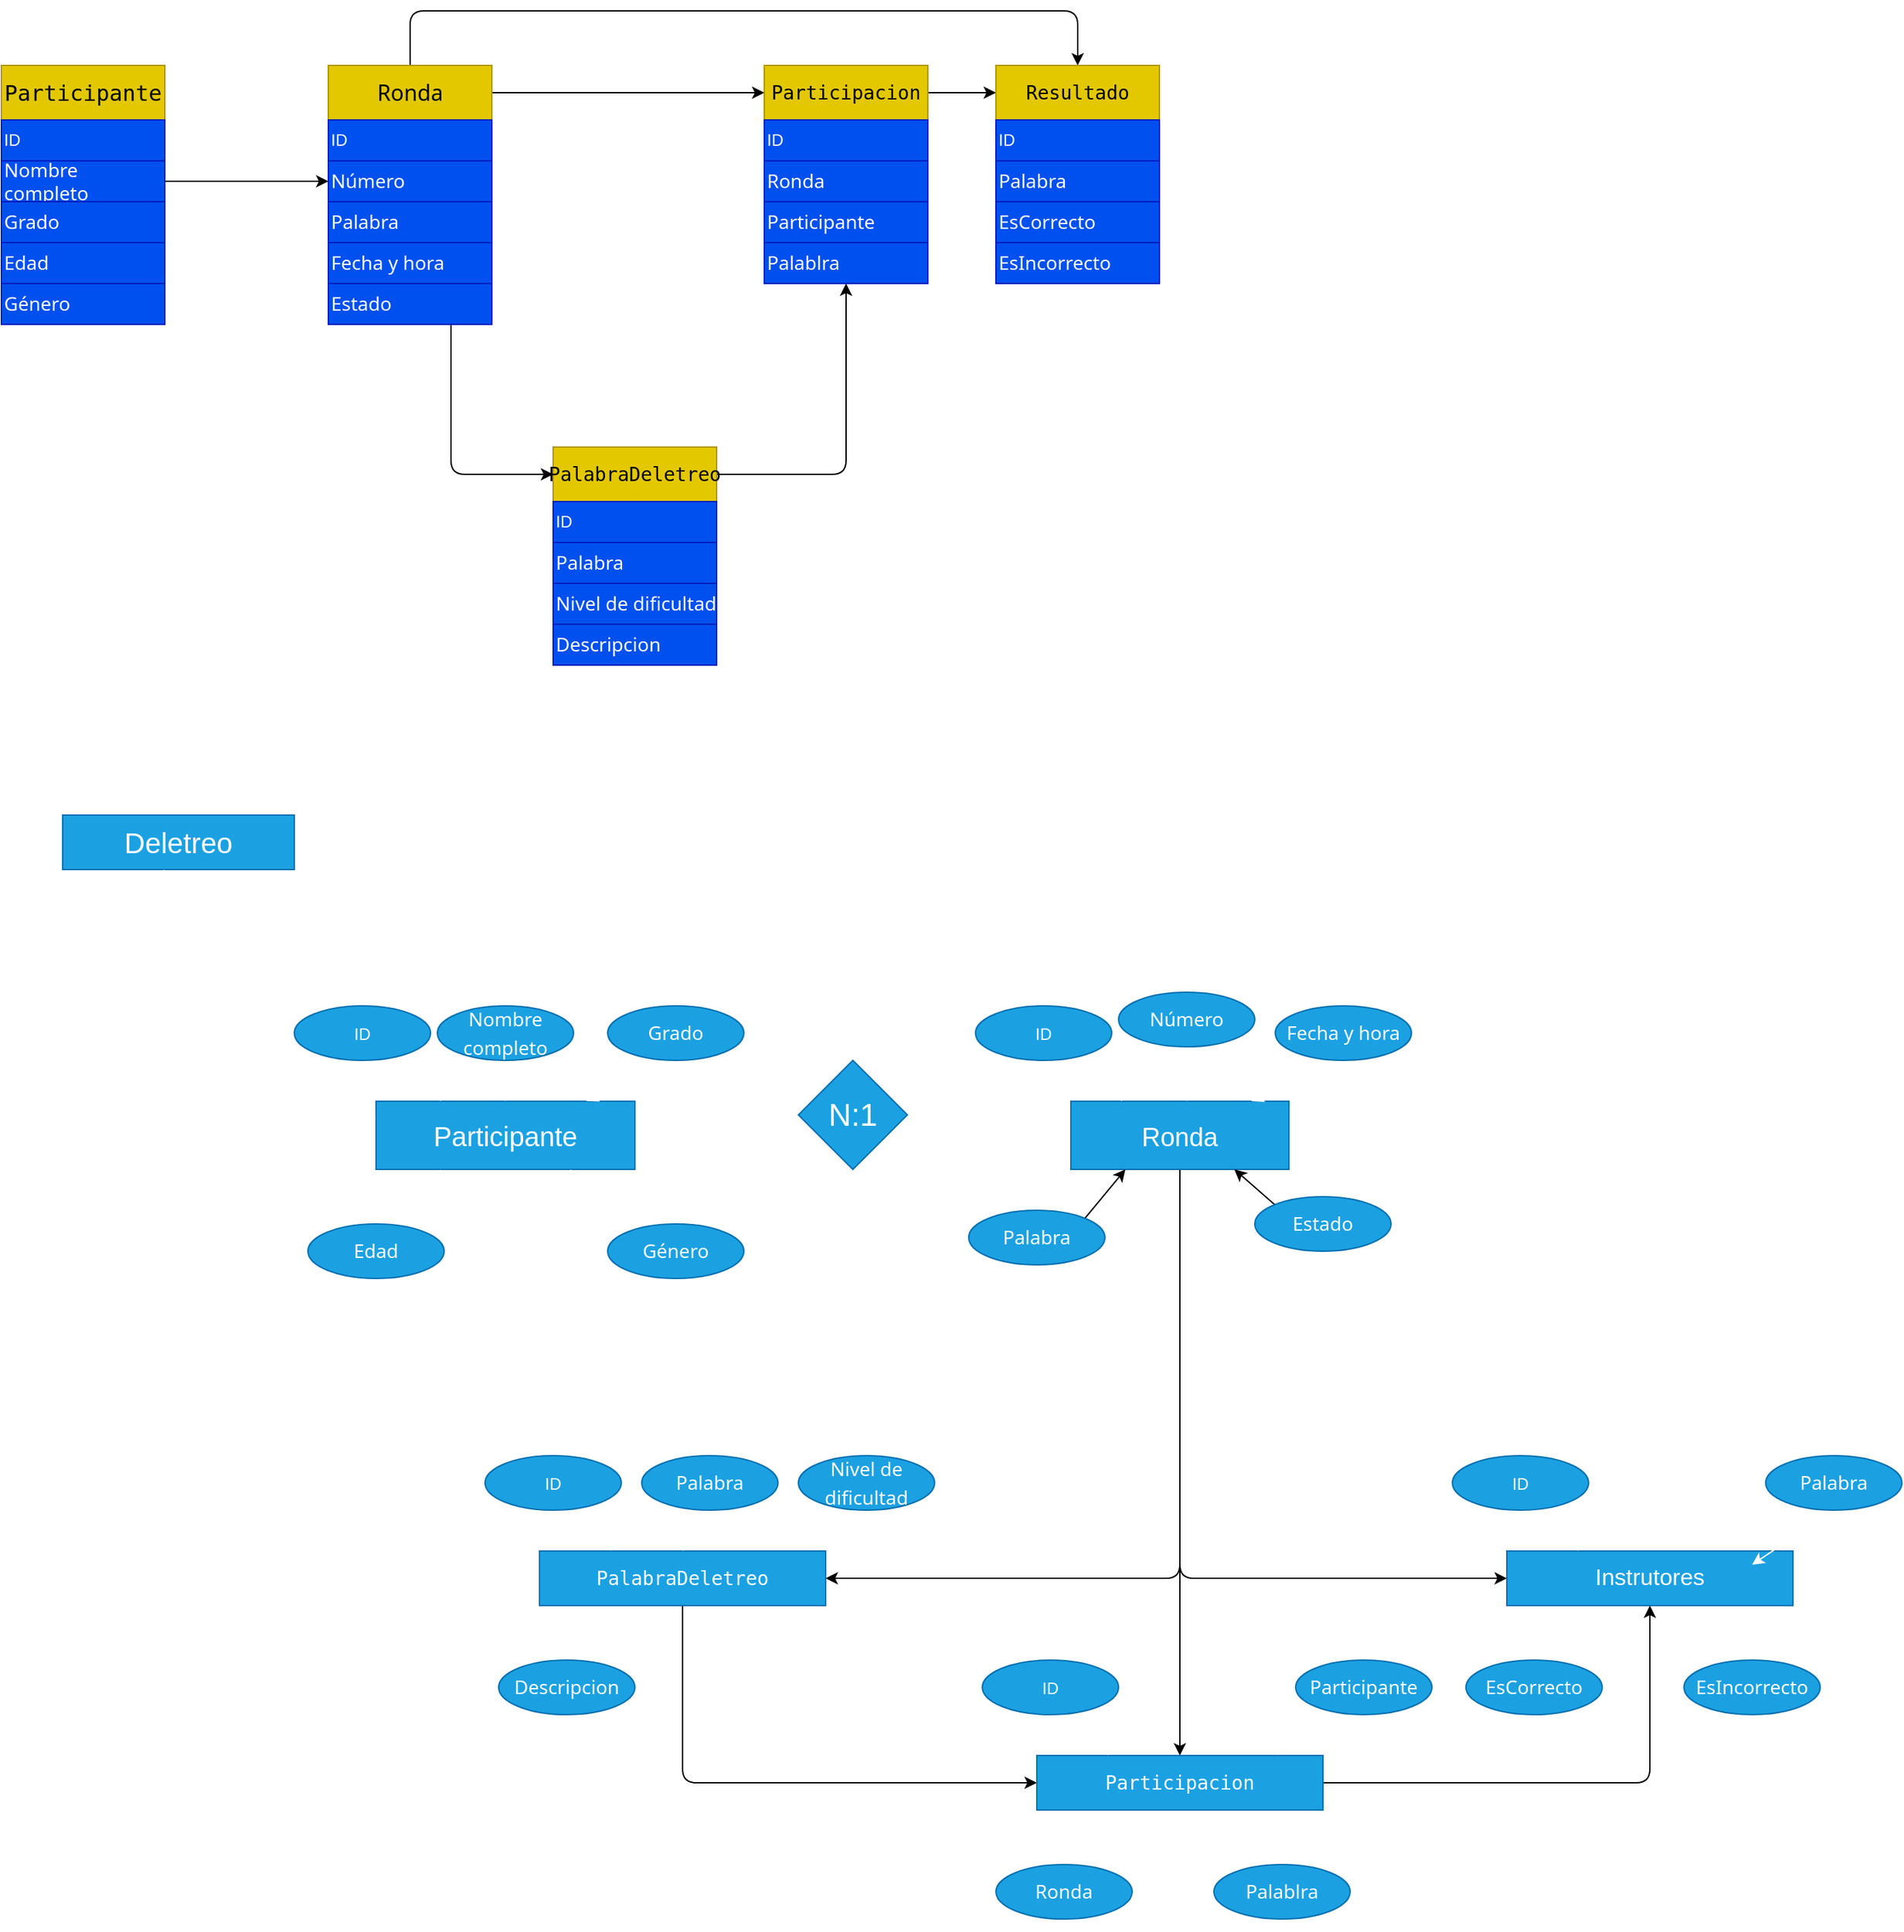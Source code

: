 <mxfile>
    <diagram id="Mb3e9VzoezsNKFa22Ejw" name="Página-1">
        <mxGraphModel dx="630" dy="393" grid="1" gridSize="10" guides="1" tooltips="1" connect="1" arrows="1" fold="1" page="1" pageScale="1" pageWidth="827" pageHeight="1169" math="0" shadow="0">
            <root>
                <mxCell id="0"/>
                <mxCell id="1" parent="0"/>
                <mxCell id="3" value="&lt;span style=&quot;font-family: &amp;quot;Söhne Mono&amp;quot;, Monaco, &amp;quot;Andale Mono&amp;quot;, &amp;quot;Ubuntu Mono&amp;quot;, monospace; text-align: left;&quot;&gt;&lt;font style=&quot;font-size: 16px;&quot;&gt;Participante&lt;/font&gt;&lt;/span&gt;" style="rounded=0;whiteSpace=wrap;html=1;fontColor=#000000;fillColor=#e3c800;strokeColor=#B09500;" parent="1" vertex="1">
                    <mxGeometry x="40" y="80" width="120" height="40" as="geometry"/>
                </mxCell>
                <mxCell id="21" style="edgeStyle=none;html=1;exitX=1;exitY=0.5;exitDx=0;exitDy=0;entryX=0;entryY=0.5;entryDx=0;entryDy=0;fontSize=16;fontColor=#000000;" parent="1" source="5" target="14" edge="1">
                    <mxGeometry relative="1" as="geometry"/>
                </mxCell>
                <mxCell id="5" value="&lt;span style=&quot;font-family: Söhne, ui-sans-serif, system-ui, -apple-system, &amp;quot;Segoe UI&amp;quot;, Roboto, Ubuntu, Cantarell, &amp;quot;Noto Sans&amp;quot;, sans-serif, &amp;quot;Helvetica Neue&amp;quot;, Arial, &amp;quot;Apple Color Emoji&amp;quot;, &amp;quot;Segoe UI Emoji&amp;quot;, &amp;quot;Segoe UI Symbol&amp;quot;, &amp;quot;Noto Color Emoji&amp;quot;; font-size: 14px;&quot;&gt;&lt;font&gt;Nombre completo&lt;/font&gt;&lt;/span&gt;" style="rounded=0;whiteSpace=wrap;html=1;labelBackgroundColor=none;fontColor=#ffffff;align=left;fillColor=#0050ef;strokeColor=#001DBC;" parent="1" vertex="1">
                    <mxGeometry x="40" y="150" width="120" height="30" as="geometry"/>
                </mxCell>
                <mxCell id="8" value="ID" style="rounded=0;whiteSpace=wrap;html=1;labelBackgroundColor=none;fontColor=#ffffff;align=left;fillColor=#0050ef;strokeColor=#001DBC;" parent="1" vertex="1">
                    <mxGeometry x="40" y="120" width="120" height="30" as="geometry"/>
                </mxCell>
                <mxCell id="9" value="&lt;span style=&quot;font-family: Söhne, ui-sans-serif, system-ui, -apple-system, &amp;quot;Segoe UI&amp;quot;, Roboto, Ubuntu, Cantarell, &amp;quot;Noto Sans&amp;quot;, sans-serif, &amp;quot;Helvetica Neue&amp;quot;, Arial, &amp;quot;Apple Color Emoji&amp;quot;, &amp;quot;Segoe UI Emoji&amp;quot;, &amp;quot;Segoe UI Symbol&amp;quot;, &amp;quot;Noto Color Emoji&amp;quot;;&quot;&gt;&lt;font style=&quot;font-size: 14px;&quot;&gt;Grado&lt;/font&gt;&lt;/span&gt;" style="rounded=0;whiteSpace=wrap;html=1;labelBackgroundColor=none;fontColor=#ffffff;align=left;fillColor=#0050ef;strokeColor=#001DBC;" parent="1" vertex="1">
                    <mxGeometry x="40" y="180" width="120" height="30" as="geometry"/>
                </mxCell>
                <mxCell id="10" value="&lt;span style=&quot;font-family: Söhne, ui-sans-serif, system-ui, -apple-system, &amp;quot;Segoe UI&amp;quot;, Roboto, Ubuntu, Cantarell, &amp;quot;Noto Sans&amp;quot;, sans-serif, &amp;quot;Helvetica Neue&amp;quot;, Arial, &amp;quot;Apple Color Emoji&amp;quot;, &amp;quot;Segoe UI Emoji&amp;quot;, &amp;quot;Segoe UI Symbol&amp;quot;, &amp;quot;Noto Color Emoji&amp;quot;;&quot;&gt;&lt;font style=&quot;font-size: 14px;&quot;&gt;Edad&lt;/font&gt;&lt;/span&gt;" style="rounded=0;whiteSpace=wrap;html=1;labelBackgroundColor=none;fontColor=#ffffff;align=left;fillColor=#0050ef;strokeColor=#001DBC;" parent="1" vertex="1">
                    <mxGeometry x="40" y="210" width="120" height="30" as="geometry"/>
                </mxCell>
                <mxCell id="11" value="&lt;span style=&quot;font-family: Söhne, ui-sans-serif, system-ui, -apple-system, &amp;quot;Segoe UI&amp;quot;, Roboto, Ubuntu, Cantarell, &amp;quot;Noto Sans&amp;quot;, sans-serif, &amp;quot;Helvetica Neue&amp;quot;, Arial, &amp;quot;Apple Color Emoji&amp;quot;, &amp;quot;Segoe UI Emoji&amp;quot;, &amp;quot;Segoe UI Symbol&amp;quot;, &amp;quot;Noto Color Emoji&amp;quot;;&quot;&gt;&lt;font style=&quot;font-size: 14px;&quot;&gt;Género&lt;/font&gt;&lt;/span&gt;" style="rounded=0;whiteSpace=wrap;html=1;labelBackgroundColor=none;fontColor=#ffffff;align=left;fillColor=#0050ef;strokeColor=#001DBC;" parent="1" vertex="1">
                    <mxGeometry x="40" y="240" width="120" height="30" as="geometry"/>
                </mxCell>
                <mxCell id="326" style="edgeStyle=none;html=1;exitX=0.5;exitY=0;exitDx=0;exitDy=0;entryX=0.5;entryY=0;entryDx=0;entryDy=0;" edge="1" parent="1" source="13" target="320">
                    <mxGeometry relative="1" as="geometry">
                        <Array as="points">
                            <mxPoint x="340" y="40"/>
                            <mxPoint x="830" y="40"/>
                        </Array>
                    </mxGeometry>
                </mxCell>
                <mxCell id="327" style="edgeStyle=none;html=1;exitX=1;exitY=0.5;exitDx=0;exitDy=0;entryX=0;entryY=0.5;entryDx=0;entryDy=0;" edge="1" parent="1" source="13" target="29">
                    <mxGeometry relative="1" as="geometry"/>
                </mxCell>
                <mxCell id="13" value="&lt;span style=&quot;font-family: Söhne, ui-sans-serif, system-ui, -apple-system, &amp;quot;Segoe UI&amp;quot;, Roboto, Ubuntu, Cantarell, &amp;quot;Noto Sans&amp;quot;, sans-serif, &amp;quot;Helvetica Neue&amp;quot;, Arial, &amp;quot;Apple Color Emoji&amp;quot;, &amp;quot;Segoe UI Emoji&amp;quot;, &amp;quot;Segoe UI Symbol&amp;quot;, &amp;quot;Noto Color Emoji&amp;quot;; font-size: 16px; text-align: left;&quot;&gt;&lt;font color=&quot;#000000&quot;&gt;Ronda&lt;/font&gt;&lt;/span&gt;" style="rounded=0;whiteSpace=wrap;html=1;fontColor=#FFFFFF;fillColor=#e3c800;strokeColor=#B09500;labelBackgroundColor=none;" parent="1" vertex="1">
                    <mxGeometry x="280" y="80" width="120" height="40" as="geometry"/>
                </mxCell>
                <mxCell id="14" value="&lt;span style=&quot;font-family: Söhne, ui-sans-serif, system-ui, -apple-system, &amp;quot;Segoe UI&amp;quot;, Roboto, Ubuntu, Cantarell, &amp;quot;Noto Sans&amp;quot;, sans-serif, &amp;quot;Helvetica Neue&amp;quot;, Arial, &amp;quot;Apple Color Emoji&amp;quot;, &amp;quot;Segoe UI Emoji&amp;quot;, &amp;quot;Segoe UI Symbol&amp;quot;, &amp;quot;Noto Color Emoji&amp;quot;;&quot;&gt;&lt;font style=&quot;font-size: 14px;&quot;&gt;Número&lt;/font&gt;&lt;/span&gt;" style="rounded=0;whiteSpace=wrap;html=1;labelBackgroundColor=none;fontColor=#FFFFFF;align=left;fillColor=#0050ef;strokeColor=#001DBC;" parent="1" vertex="1">
                    <mxGeometry x="280" y="150" width="120" height="30" as="geometry"/>
                </mxCell>
                <mxCell id="15" value="ID" style="rounded=0;whiteSpace=wrap;html=1;labelBackgroundColor=none;fontColor=#FFFFFF;align=left;fillColor=#0050ef;strokeColor=#001DBC;" parent="1" vertex="1">
                    <mxGeometry x="280" y="120" width="120" height="30" as="geometry"/>
                </mxCell>
                <mxCell id="16" value="&lt;span style=&quot;font-family: Söhne, ui-sans-serif, system-ui, -apple-system, &amp;quot;Segoe UI&amp;quot;, Roboto, Ubuntu, Cantarell, &amp;quot;Noto Sans&amp;quot;, sans-serif, &amp;quot;Helvetica Neue&amp;quot;, Arial, &amp;quot;Apple Color Emoji&amp;quot;, &amp;quot;Segoe UI Emoji&amp;quot;, &amp;quot;Segoe UI Symbol&amp;quot;, &amp;quot;Noto Color Emoji&amp;quot;; font-size: 14px;&quot;&gt;Palabra&lt;/span&gt;" style="rounded=0;whiteSpace=wrap;html=1;labelBackgroundColor=none;fontColor=#FFFFFF;align=left;fillColor=#0050ef;strokeColor=#001DBC;fontSize=14;" parent="1" vertex="1">
                    <mxGeometry x="280" y="180" width="120" height="30" as="geometry"/>
                </mxCell>
                <mxCell id="28" style="edgeStyle=none;html=1;exitX=0.75;exitY=1;exitDx=0;exitDy=0;entryX=0;entryY=0.5;entryDx=0;entryDy=0;fontSize=16;fontColor=#000000;" parent="1" source="18" target="22" edge="1">
                    <mxGeometry relative="1" as="geometry">
                        <Array as="points">
                            <mxPoint x="370" y="380"/>
                        </Array>
                    </mxGeometry>
                </mxCell>
                <mxCell id="18" value="&lt;span style=&quot;font-family: Söhne, ui-sans-serif, system-ui, -apple-system, &amp;quot;Segoe UI&amp;quot;, Roboto, Ubuntu, Cantarell, &amp;quot;Noto Sans&amp;quot;, sans-serif, &amp;quot;Helvetica Neue&amp;quot;, Arial, &amp;quot;Apple Color Emoji&amp;quot;, &amp;quot;Segoe UI Emoji&amp;quot;, &amp;quot;Segoe UI Symbol&amp;quot;, &amp;quot;Noto Color Emoji&amp;quot;; font-size: 14px;&quot;&gt;Estado&lt;/span&gt;" style="rounded=0;whiteSpace=wrap;html=1;labelBackgroundColor=none;fontColor=#FFFFFF;align=left;fillColor=#0050ef;strokeColor=#001DBC;fontSize=14;" parent="1" vertex="1">
                    <mxGeometry x="280" y="240" width="120" height="30" as="geometry"/>
                </mxCell>
                <mxCell id="20" value="&lt;font face=&quot;Söhne, ui-sans-serif, system-ui, -apple-system, Segoe UI, Roboto, Ubuntu, Cantarell, Noto Sans, sans-serif, Helvetica Neue, Arial, Apple Color Emoji, Segoe UI Emoji, Segoe UI Symbol, Noto Color Emoji&quot; style=&quot;font-size: 14px;&quot;&gt;&lt;span style=&quot;font-size: 14px;&quot;&gt;Fecha y hora&lt;/span&gt;&lt;/font&gt;" style="rounded=0;whiteSpace=wrap;html=1;labelBackgroundColor=none;fontColor=#FFFFFF;align=left;fillColor=#0050ef;strokeColor=#001DBC;fontSize=14;" parent="1" vertex="1">
                    <mxGeometry x="280" y="210" width="120" height="30" as="geometry"/>
                </mxCell>
                <mxCell id="36" style="edgeStyle=none;html=1;exitX=1;exitY=0.5;exitDx=0;exitDy=0;entryX=0.5;entryY=1;entryDx=0;entryDy=0;" edge="1" parent="1" source="22" target="33">
                    <mxGeometry relative="1" as="geometry">
                        <mxPoint x="740" y="320" as="targetPoint"/>
                        <Array as="points">
                            <mxPoint x="660" y="380"/>
                        </Array>
                    </mxGeometry>
                </mxCell>
                <mxCell id="22" value="&lt;span style=&quot;font-family: &amp;quot;Söhne Mono&amp;quot;, Monaco, &amp;quot;Andale Mono&amp;quot;, &amp;quot;Ubuntu Mono&amp;quot;, monospace; font-size: 14px; text-align: left;&quot;&gt;&lt;font color=&quot;#000000&quot;&gt;PalabraDeletreo&lt;/font&gt;&lt;/span&gt;" style="rounded=0;whiteSpace=wrap;html=1;fontColor=#FFFFFF;fillColor=#e3c800;strokeColor=#B09500;labelBackgroundColor=none;" parent="1" vertex="1">
                    <mxGeometry x="445" y="360" width="120" height="40" as="geometry"/>
                </mxCell>
                <mxCell id="23" value="&lt;font face=&quot;Söhne, ui-sans-serif, system-ui, -apple-system, Segoe UI, Roboto, Ubuntu, Cantarell, Noto Sans, sans-serif, Helvetica Neue, Arial, Apple Color Emoji, Segoe UI Emoji, Segoe UI Symbol, Noto Color Emoji&quot;&gt;&lt;span style=&quot;font-size: 14px;&quot;&gt;Palabra&lt;/span&gt;&lt;/font&gt;" style="rounded=0;whiteSpace=wrap;html=1;labelBackgroundColor=none;fontColor=#FFFFFF;align=left;fillColor=#0050ef;strokeColor=#001DBC;" parent="1" vertex="1">
                    <mxGeometry x="445" y="430" width="120" height="30" as="geometry"/>
                </mxCell>
                <mxCell id="24" value="ID" style="rounded=0;whiteSpace=wrap;html=1;labelBackgroundColor=none;fontColor=#FFFFFF;align=left;fillColor=#0050EF;strokeColor=#001DBC;" parent="1" vertex="1">
                    <mxGeometry x="445" y="400" width="120" height="30" as="geometry"/>
                </mxCell>
                <mxCell id="25" value="&lt;span style=&quot;font-family: Söhne, ui-sans-serif, system-ui, -apple-system, &amp;quot;Segoe UI&amp;quot;, Roboto, Ubuntu, Cantarell, &amp;quot;Noto Sans&amp;quot;, sans-serif, &amp;quot;Helvetica Neue&amp;quot;, Arial, &amp;quot;Apple Color Emoji&amp;quot;, &amp;quot;Segoe UI Emoji&amp;quot;, &amp;quot;Segoe UI Symbol&amp;quot;, &amp;quot;Noto Color Emoji&amp;quot;; font-size: 14px;&quot;&gt;Nivel de dificultad&lt;/span&gt;" style="rounded=0;whiteSpace=wrap;html=1;labelBackgroundColor=none;fontColor=#FFFFFF;align=left;fillColor=#0050ef;strokeColor=#001DBC;fontSize=14;" parent="1" vertex="1">
                    <mxGeometry x="445" y="460" width="120" height="30" as="geometry"/>
                </mxCell>
                <mxCell id="27" value="&lt;font face=&quot;Söhne, ui-sans-serif, system-ui, -apple-system, Segoe UI, Roboto, Ubuntu, Cantarell, Noto Sans, sans-serif, Helvetica Neue, Arial, Apple Color Emoji, Segoe UI Emoji, Segoe UI Symbol, Noto Color Emoji&quot;&gt;Descripcion&lt;/font&gt;" style="rounded=0;whiteSpace=wrap;html=1;labelBackgroundColor=none;fontColor=#FFFFFF;align=left;fillColor=#0050ef;strokeColor=#001DBC;fontSize=14;" parent="1" vertex="1">
                    <mxGeometry x="445" y="490" width="120" height="30" as="geometry"/>
                </mxCell>
                <mxCell id="325" style="edgeStyle=none;html=1;entryX=0;entryY=0.5;entryDx=0;entryDy=0;" edge="1" parent="1" source="29" target="320">
                    <mxGeometry relative="1" as="geometry">
                        <mxPoint x="760.0" y="100" as="targetPoint"/>
                    </mxGeometry>
                </mxCell>
                <mxCell id="29" value="&lt;span style=&quot;font-family: &amp;quot;Söhne Mono&amp;quot;, Monaco, &amp;quot;Andale Mono&amp;quot;, &amp;quot;Ubuntu Mono&amp;quot;, monospace; font-size: 14px; text-align: left;&quot;&gt;&lt;font color=&quot;#000000&quot;&gt;Participacion&lt;/font&gt;&lt;/span&gt;" style="rounded=0;whiteSpace=wrap;html=1;fontColor=#FFFFFF;fillColor=#e3c800;strokeColor=#B09500;labelBackgroundColor=none;" vertex="1" parent="1">
                    <mxGeometry x="600" y="80" width="120" height="40" as="geometry"/>
                </mxCell>
                <mxCell id="30" value="&lt;font face=&quot;Söhne, ui-sans-serif, system-ui, -apple-system, Segoe UI, Roboto, Ubuntu, Cantarell, Noto Sans, sans-serif, Helvetica Neue, Arial, Apple Color Emoji, Segoe UI Emoji, Segoe UI Symbol, Noto Color Emoji&quot;&gt;&lt;span style=&quot;font-size: 14px;&quot;&gt;Ronda&lt;/span&gt;&lt;/font&gt;" style="rounded=0;whiteSpace=wrap;html=1;labelBackgroundColor=none;fontColor=#FFFFFF;align=left;fillColor=#0050ef;strokeColor=#001DBC;" vertex="1" parent="1">
                    <mxGeometry x="600" y="150" width="120" height="30" as="geometry"/>
                </mxCell>
                <mxCell id="31" value="ID" style="rounded=0;whiteSpace=wrap;html=1;labelBackgroundColor=none;fontColor=#FFFFFF;align=left;fillColor=#0050ef;strokeColor=#001DBC;" vertex="1" parent="1">
                    <mxGeometry x="600" y="120" width="120" height="30" as="geometry"/>
                </mxCell>
                <mxCell id="32" value="&lt;span style=&quot;font-family: Söhne, ui-sans-serif, system-ui, -apple-system, &amp;quot;Segoe UI&amp;quot;, Roboto, Ubuntu, Cantarell, &amp;quot;Noto Sans&amp;quot;, sans-serif, &amp;quot;Helvetica Neue&amp;quot;, Arial, &amp;quot;Apple Color Emoji&amp;quot;, &amp;quot;Segoe UI Emoji&amp;quot;, &amp;quot;Segoe UI Symbol&amp;quot;, &amp;quot;Noto Color Emoji&amp;quot;; font-size: 14px;&quot;&gt;Participante&lt;/span&gt;" style="rounded=0;whiteSpace=wrap;html=1;labelBackgroundColor=none;fontColor=#FFFFFF;align=left;fillColor=#0050ef;strokeColor=#001DBC;fontSize=14;" vertex="1" parent="1">
                    <mxGeometry x="600" y="180" width="120" height="30" as="geometry"/>
                </mxCell>
                <mxCell id="33" value="&lt;font face=&quot;Söhne, ui-sans-serif, system-ui, -apple-system, Segoe UI, Roboto, Ubuntu, Cantarell, Noto Sans, sans-serif, Helvetica Neue, Arial, Apple Color Emoji, Segoe UI Emoji, Segoe UI Symbol, Noto Color Emoji&quot;&gt;Palablra&lt;/font&gt;" style="rounded=0;whiteSpace=wrap;html=1;labelBackgroundColor=none;fontColor=#FFFFFF;align=left;fillColor=#0050ef;strokeColor=#001DBC;fontSize=14;" vertex="1" parent="1">
                    <mxGeometry x="600" y="210" width="120" height="30" as="geometry"/>
                </mxCell>
                <mxCell id="35" value="&lt;font face=&quot;Söhne, ui-sans-serif, system-ui, -apple-system, Segoe UI, Roboto, Ubuntu, Cantarell, Noto Sans, sans-serif, Helvetica Neue, Arial, Apple Color Emoji, Segoe UI Emoji, Segoe UI Symbol, Noto Color Emoji&quot;&gt;EsCorrecto&lt;/font&gt;" style="rounded=0;whiteSpace=wrap;html=1;labelBackgroundColor=none;fontColor=#FFFFFF;align=left;fillColor=#0050ef;strokeColor=#001DBC;fontSize=14;" vertex="1" parent="1">
                    <mxGeometry x="770" y="180" width="120" height="30" as="geometry"/>
                </mxCell>
                <mxCell id="37" value="&lt;font face=&quot;Söhne, ui-sans-serif, system-ui, -apple-system, Segoe UI, Roboto, Ubuntu, Cantarell, Noto Sans, sans-serif, Helvetica Neue, Arial, Apple Color Emoji, Segoe UI Emoji, Segoe UI Symbol, Noto Color Emoji&quot;&gt;EsIncorrecto&lt;/font&gt;" style="rounded=0;whiteSpace=wrap;html=1;labelBackgroundColor=none;fontColor=#FFFFFF;align=left;fillColor=#0050ef;strokeColor=#001DBC;fontSize=14;" vertex="1" parent="1">
                    <mxGeometry x="770" y="210" width="120" height="30" as="geometry"/>
                </mxCell>
                <mxCell id="257" value="&lt;font style=&quot;font-size: 21px;&quot;&gt;Deletreo&lt;/font&gt;" style="whiteSpace=wrap;html=1;fontColor=#FFFFFF;fillColor=#1ba1e2;strokeColor=#006EAF;" vertex="1" parent="1">
                    <mxGeometry x="85" y="630" width="170" height="40" as="geometry"/>
                </mxCell>
                <mxCell id="272" style="edgeStyle=none;html=1;exitX=1;exitY=0.25;exitDx=0;exitDy=0;fontSize=23;entryX=0;entryY=0.5;entryDx=0;entryDy=0;fillColor=#1ba1e2;strokeColor=#FFFFFF;fontColor=#FFFFFF;" edge="1" parent="1" source="274" target="295">
                    <mxGeometry relative="1" as="geometry">
                        <mxPoint x="635" y="853" as="targetPoint"/>
                    </mxGeometry>
                </mxCell>
                <mxCell id="274" value="&lt;font style=&quot;font-size: 20px;&quot;&gt;Participante&lt;/font&gt;" style="whiteSpace=wrap;html=1;fillColor=#1ba1e2;fontColor=#FFFFFF;strokeColor=#006EAF;" vertex="1" parent="1">
                    <mxGeometry x="315" y="840" width="190" height="50" as="geometry"/>
                </mxCell>
                <mxCell id="275" value="" style="edgeStyle=none;html=1;fontSize=23;entryX=0;entryY=0.25;entryDx=0;entryDy=0;fontColor=#FFFFFF;fillColor=#1ba1e2;strokeColor=#FFFFFF;exitX=0.438;exitY=1.006;exitDx=0;exitDy=0;exitPerimeter=0;" edge="1" parent="1" source="257" target="274">
                    <mxGeometry relative="1" as="geometry">
                        <Array as="points">
                            <mxPoint x="150" y="850"/>
                        </Array>
                        <mxPoint x="180" y="750" as="sourcePoint"/>
                    </mxGeometry>
                </mxCell>
                <mxCell id="277" style="edgeStyle=none;html=1;exitX=1;exitY=1;exitDx=0;exitDy=0;entryX=0.25;entryY=0;entryDx=0;entryDy=0;fontSize=12;fontColor=#FFFFFF;fillColor=#1ba1e2;strokeColor=#FFFFFF;" edge="1" parent="1" source="278" target="274">
                    <mxGeometry relative="1" as="geometry"/>
                </mxCell>
                <mxCell id="278" value="&lt;span style=&quot;font-size: 12px; text-align: left;&quot;&gt;ID&lt;/span&gt;" style="ellipse;whiteSpace=wrap;html=1;fontSize=17;fillColor=#1ba1e2;fontColor=#FFFFFF;strokeColor=#006EAF;" vertex="1" parent="1">
                    <mxGeometry x="255" y="770" width="100" height="40" as="geometry"/>
                </mxCell>
                <mxCell id="279" style="edgeStyle=none;html=1;exitX=0.5;exitY=1;exitDx=0;exitDy=0;entryX=0.5;entryY=0;entryDx=0;entryDy=0;fontSize=12;fontColor=#FFFFFF;fillColor=#1ba1e2;strokeColor=#FFFFFF;" edge="1" parent="1" source="280" target="274">
                    <mxGeometry relative="1" as="geometry"/>
                </mxCell>
                <mxCell id="280" value="&lt;span style=&quot;font-family: Söhne, ui-sans-serif, system-ui, -apple-system, &amp;quot;Segoe UI&amp;quot;, Roboto, Ubuntu, Cantarell, &amp;quot;Noto Sans&amp;quot;, sans-serif, &amp;quot;Helvetica Neue&amp;quot;, Arial, &amp;quot;Apple Color Emoji&amp;quot;, &amp;quot;Segoe UI Emoji&amp;quot;, &amp;quot;Segoe UI Symbol&amp;quot;, &amp;quot;Noto Color Emoji&amp;quot;; font-size: 14px; text-align: left;&quot;&gt;Nombre completo&lt;/span&gt;" style="ellipse;whiteSpace=wrap;html=1;fontSize=17;fillColor=#1ba1e2;fontColor=#FFFFFF;strokeColor=#006EAF;" vertex="1" parent="1">
                    <mxGeometry x="360" y="770" width="100" height="40" as="geometry"/>
                </mxCell>
                <mxCell id="283" style="edgeStyle=none;html=1;exitX=0.5;exitY=1;exitDx=0;exitDy=0;fontSize=12;fontColor=#FFFFFF;fillColor=#1ba1e2;strokeColor=#FFFFFF;entryX=0.812;entryY=-0.002;entryDx=0;entryDy=0;entryPerimeter=0;" edge="1" parent="1" source="284" target="274">
                    <mxGeometry relative="1" as="geometry">
                        <mxPoint x="475" y="850" as="targetPoint"/>
                    </mxGeometry>
                </mxCell>
                <mxCell id="284" value="&lt;span style=&quot;font-family: Söhne, ui-sans-serif, system-ui, -apple-system, &amp;quot;Segoe UI&amp;quot;, Roboto, Ubuntu, Cantarell, &amp;quot;Noto Sans&amp;quot;, sans-serif, &amp;quot;Helvetica Neue&amp;quot;, Arial, &amp;quot;Apple Color Emoji&amp;quot;, &amp;quot;Segoe UI Emoji&amp;quot;, &amp;quot;Segoe UI Symbol&amp;quot;, &amp;quot;Noto Color Emoji&amp;quot;; font-size: 14px; text-align: left;&quot;&gt;Grado&lt;/span&gt;" style="ellipse;whiteSpace=wrap;html=1;fontSize=17;fillColor=#1ba1e2;strokeColor=#006EAF;fontColor=#FFFFFF;" vertex="1" parent="1">
                    <mxGeometry x="485" y="770" width="100" height="40" as="geometry"/>
                </mxCell>
                <mxCell id="293" style="edgeStyle=none;html=1;exitX=1;exitY=0.5;exitDx=0;exitDy=0;entryX=0;entryY=0.25;entryDx=0;entryDy=0;fontSize=23;fontColor=#FFFFFF;fillColor=#1ba1e2;strokeColor=#FFFFFF;" edge="1" parent="1" source="295" target="296">
                    <mxGeometry relative="1" as="geometry"/>
                </mxCell>
                <mxCell id="295" value="N:1" style="rhombus;whiteSpace=wrap;html=1;fontSize=23;fillColor=#1ba1e2;fontColor=#FFFFFF;strokeColor=#006EAF;" vertex="1" parent="1">
                    <mxGeometry x="625" y="810" width="80" height="80" as="geometry"/>
                </mxCell>
                <mxCell id="328" style="edgeStyle=none;html=1;exitX=0.5;exitY=1;exitDx=0;exitDy=0;entryX=1;entryY=0.5;entryDx=0;entryDy=0;fontColor=#FFFFFF;" edge="1" parent="1" source="296" target="309">
                    <mxGeometry relative="1" as="geometry">
                        <Array as="points">
                            <mxPoint x="905" y="1190"/>
                        </Array>
                    </mxGeometry>
                </mxCell>
                <mxCell id="351" style="edgeStyle=none;html=1;exitX=0.5;exitY=1;exitDx=0;exitDy=0;fontColor=#FFFFFF;entryX=0.5;entryY=0;entryDx=0;entryDy=0;" edge="1" parent="1" source="296" target="329">
                    <mxGeometry relative="1" as="geometry">
                        <mxPoint x="905" y="1240" as="targetPoint"/>
                    </mxGeometry>
                </mxCell>
                <mxCell id="363" style="edgeStyle=none;html=1;exitX=0.5;exitY=1;exitDx=0;exitDy=0;entryX=0;entryY=0.5;entryDx=0;entryDy=0;fontColor=#FFFFFF;" edge="1" parent="1" source="296" target="340">
                    <mxGeometry relative="1" as="geometry">
                        <Array as="points">
                            <mxPoint x="905" y="1190"/>
                        </Array>
                    </mxGeometry>
                </mxCell>
                <mxCell id="296" value="&lt;font style=&quot;font-size: 19px;&quot;&gt;Ronda&lt;/font&gt;" style="whiteSpace=wrap;html=1;fontSize=23;fillColor=#1ba1e2;fontColor=#FFFFFF;strokeColor=#006EAF;" vertex="1" parent="1">
                    <mxGeometry x="825" y="840" width="160" height="50" as="geometry"/>
                </mxCell>
                <mxCell id="297" style="edgeStyle=none;html=1;exitX=1;exitY=1;exitDx=0;exitDy=0;entryX=0.25;entryY=0;entryDx=0;entryDy=0;fontSize=12;fontColor=#FFFFFF;fillColor=#1ba1e2;strokeColor=#FFFFFF;" edge="1" parent="1" source="298">
                    <mxGeometry relative="1" as="geometry">
                        <mxPoint x="862.5" y="840" as="targetPoint"/>
                    </mxGeometry>
                </mxCell>
                <mxCell id="298" value="&lt;span style=&quot;font-size: 12px; text-align: left;&quot;&gt;ID&lt;/span&gt;" style="ellipse;whiteSpace=wrap;html=1;fontSize=17;fillColor=#1ba1e2;fontColor=#FFFFFF;strokeColor=#006EAF;" vertex="1" parent="1">
                    <mxGeometry x="755" y="770" width="100" height="40" as="geometry"/>
                </mxCell>
                <mxCell id="299" style="edgeStyle=none;html=1;exitX=0.5;exitY=1;exitDx=0;exitDy=0;entryX=0.5;entryY=0;entryDx=0;entryDy=0;fontSize=12;fontColor=#FFFFFF;fillColor=#1ba1e2;strokeColor=#FFFFFF;" edge="1" parent="1" source="300">
                    <mxGeometry relative="1" as="geometry">
                        <mxPoint x="910" y="840" as="targetPoint"/>
                    </mxGeometry>
                </mxCell>
                <mxCell id="300" value="&lt;span style=&quot;font-family: Söhne, ui-sans-serif, system-ui, -apple-system, &amp;quot;Segoe UI&amp;quot;, Roboto, Ubuntu, Cantarell, &amp;quot;Noto Sans&amp;quot;, sans-serif, &amp;quot;Helvetica Neue&amp;quot;, Arial, &amp;quot;Apple Color Emoji&amp;quot;, &amp;quot;Segoe UI Emoji&amp;quot;, &amp;quot;Segoe UI Symbol&amp;quot;, &amp;quot;Noto Color Emoji&amp;quot;; font-size: 14px; text-align: left;&quot;&gt;Número&lt;/span&gt;" style="ellipse;whiteSpace=wrap;html=1;fontSize=17;fillColor=#1ba1e2;fontColor=#FFFFFF;strokeColor=#006EAF;" vertex="1" parent="1">
                    <mxGeometry x="860" y="760" width="100" height="40" as="geometry"/>
                </mxCell>
                <mxCell id="301" style="edgeStyle=none;html=1;exitX=0.5;exitY=1;exitDx=0;exitDy=0;entryX=0.75;entryY=0;entryDx=0;entryDy=0;fontSize=12;fontColor=#FFFFFF;fillColor=#1ba1e2;strokeColor=#FFFFFF;" edge="1" parent="1" source="302">
                    <mxGeometry relative="1" as="geometry">
                        <mxPoint x="957.5" y="840" as="targetPoint"/>
                    </mxGeometry>
                </mxCell>
                <mxCell id="302" value="&lt;span style=&quot;font-family: Söhne, ui-sans-serif, system-ui, -apple-system, &amp;quot;Segoe UI&amp;quot;, Roboto, Ubuntu, Cantarell, &amp;quot;Noto Sans&amp;quot;, sans-serif, &amp;quot;Helvetica Neue&amp;quot;, Arial, &amp;quot;Apple Color Emoji&amp;quot;, &amp;quot;Segoe UI Emoji&amp;quot;, &amp;quot;Segoe UI Symbol&amp;quot;, &amp;quot;Noto Color Emoji&amp;quot;; font-size: 14px; text-align: left;&quot;&gt;Fecha y hora&lt;/span&gt;" style="ellipse;whiteSpace=wrap;html=1;fontSize=17;fillColor=#1ba1e2;fontColor=#FFFFFF;strokeColor=#006EAF;" vertex="1" parent="1">
                    <mxGeometry x="975" y="770" width="100" height="40" as="geometry"/>
                </mxCell>
                <mxCell id="303" style="edgeStyle=none;html=1;exitX=1;exitY=1;exitDx=0;exitDy=0;entryX=0.25;entryY=1;entryDx=0;entryDy=0;fontSize=12;fontColor=#FFFFFF;fillColor=#1ba1e2;strokeColor=#FFFFFF;" edge="1" parent="1" source="304" target="274">
                    <mxGeometry relative="1" as="geometry">
                        <mxPoint x="372.5" y="1000" as="targetPoint"/>
                    </mxGeometry>
                </mxCell>
                <mxCell id="304" value="&lt;span style=&quot;font-family: Söhne, ui-sans-serif, system-ui, -apple-system, &amp;quot;Segoe UI&amp;quot;, Roboto, Ubuntu, Cantarell, &amp;quot;Noto Sans&amp;quot;, sans-serif, &amp;quot;Helvetica Neue&amp;quot;, Arial, &amp;quot;Apple Color Emoji&amp;quot;, &amp;quot;Segoe UI Emoji&amp;quot;, &amp;quot;Segoe UI Symbol&amp;quot;, &amp;quot;Noto Color Emoji&amp;quot;; font-size: 14px; text-align: left;&quot;&gt;Edad&lt;/span&gt;" style="ellipse;whiteSpace=wrap;html=1;fontSize=17;fillColor=#1ba1e2;fontColor=#FFFFFF;strokeColor=#006EAF;" vertex="1" parent="1">
                    <mxGeometry x="265" y="930" width="100" height="40" as="geometry"/>
                </mxCell>
                <mxCell id="307" style="edgeStyle=none;html=1;exitX=0.5;exitY=1;exitDx=0;exitDy=0;entryX=0.75;entryY=1;entryDx=0;entryDy=0;fontSize=12;fontColor=#FFFFFF;fillColor=#1ba1e2;strokeColor=#FFFFFF;" edge="1" parent="1" source="308" target="274">
                    <mxGeometry relative="1" as="geometry">
                        <mxPoint x="467.5" y="1000" as="targetPoint"/>
                    </mxGeometry>
                </mxCell>
                <mxCell id="308" value="&lt;span style=&quot;font-family: Söhne, ui-sans-serif, system-ui, -apple-system, &amp;quot;Segoe UI&amp;quot;, Roboto, Ubuntu, Cantarell, &amp;quot;Noto Sans&amp;quot;, sans-serif, &amp;quot;Helvetica Neue&amp;quot;, Arial, &amp;quot;Apple Color Emoji&amp;quot;, &amp;quot;Segoe UI Emoji&amp;quot;, &amp;quot;Segoe UI Symbol&amp;quot;, &amp;quot;Noto Color Emoji&amp;quot;; font-size: 14px; text-align: left;&quot;&gt;Género&lt;/span&gt;" style="ellipse;whiteSpace=wrap;html=1;fontSize=17;fillColor=#1ba1e2;fontColor=#FFFFFF;strokeColor=#006EAF;" vertex="1" parent="1">
                    <mxGeometry x="485" y="930" width="100" height="40" as="geometry"/>
                </mxCell>
                <mxCell id="355" style="edgeStyle=none;html=1;exitX=0.5;exitY=1;exitDx=0;exitDy=0;entryX=0;entryY=0.5;entryDx=0;entryDy=0;fontColor=#FFFFFF;" edge="1" parent="1" source="309" target="329">
                    <mxGeometry relative="1" as="geometry">
                        <Array as="points">
                            <mxPoint x="540" y="1340"/>
                        </Array>
                    </mxGeometry>
                </mxCell>
                <mxCell id="309" value="&lt;span style=&quot;font-family: &amp;quot;Söhne Mono&amp;quot;, Monaco, &amp;quot;Andale Mono&amp;quot;, &amp;quot;Ubuntu Mono&amp;quot;, monospace; font-size: 14px; text-align: left;&quot;&gt;PalabraDeletreo&lt;/span&gt;" style="whiteSpace=wrap;html=1;fontColor=#FFFFFF;fillColor=#1ba1e2;strokeColor=#006EAF;" vertex="1" parent="1">
                    <mxGeometry x="435" y="1170" width="210" height="40" as="geometry"/>
                </mxCell>
                <mxCell id="310" style="edgeStyle=none;html=1;exitX=1;exitY=1;exitDx=0;exitDy=0;entryX=0.25;entryY=0;entryDx=0;entryDy=0;fontSize=12;fontColor=#FFFFFF;fillColor=#1ba1e2;strokeColor=#FFFFFF;" edge="1" parent="1" source="311" target="309">
                    <mxGeometry relative="1" as="geometry"/>
                </mxCell>
                <mxCell id="311" value="&lt;span style=&quot;font-size: 12px; text-align: left;&quot;&gt;ID&lt;/span&gt;" style="ellipse;whiteSpace=wrap;html=1;fontSize=17;fontColor=#FFFFFF;fillColor=#1ba1e2;strokeColor=#006EAF;" vertex="1" parent="1">
                    <mxGeometry x="395" y="1100" width="100" height="40" as="geometry"/>
                </mxCell>
                <mxCell id="312" style="edgeStyle=none;html=1;exitX=0.5;exitY=1;exitDx=0;exitDy=0;entryX=0.5;entryY=0;entryDx=0;entryDy=0;fontSize=12;fontColor=#FFFFFF;fillColor=#1ba1e2;strokeColor=#FFFFFF;" edge="1" parent="1" source="313" target="309">
                    <mxGeometry relative="1" as="geometry"/>
                </mxCell>
                <mxCell id="313" value="&lt;span style=&quot;font-family: Söhne, ui-sans-serif, system-ui, -apple-system, &amp;quot;Segoe UI&amp;quot;, Roboto, Ubuntu, Cantarell, &amp;quot;Noto Sans&amp;quot;, sans-serif, &amp;quot;Helvetica Neue&amp;quot;, Arial, &amp;quot;Apple Color Emoji&amp;quot;, &amp;quot;Segoe UI Emoji&amp;quot;, &amp;quot;Segoe UI Symbol&amp;quot;, &amp;quot;Noto Color Emoji&amp;quot;; font-size: 14px; text-align: left;&quot;&gt;Palabra&lt;/span&gt;" style="ellipse;whiteSpace=wrap;html=1;fontSize=17;fontColor=#FFFFFF;fillColor=#1ba1e2;strokeColor=#006EAF;" vertex="1" parent="1">
                    <mxGeometry x="510" y="1100" width="100" height="40" as="geometry"/>
                </mxCell>
                <mxCell id="314" style="edgeStyle=none;html=1;exitX=0.5;exitY=1;exitDx=0;exitDy=0;fontSize=12;fontColor=#FFFFFF;fillColor=#1ba1e2;strokeColor=#FFFFFF;entryX=0.886;entryY=-0.047;entryDx=0;entryDy=0;entryPerimeter=0;" edge="1" parent="1" source="315" target="309">
                    <mxGeometry relative="1" as="geometry">
                        <mxPoint x="615" y="1180" as="targetPoint"/>
                    </mxGeometry>
                </mxCell>
                <mxCell id="315" value="&lt;span style=&quot;font-family: Söhne, ui-sans-serif, system-ui, -apple-system, &amp;quot;Segoe UI&amp;quot;, Roboto, Ubuntu, Cantarell, &amp;quot;Noto Sans&amp;quot;, sans-serif, &amp;quot;Helvetica Neue&amp;quot;, Arial, &amp;quot;Apple Color Emoji&amp;quot;, &amp;quot;Segoe UI Emoji&amp;quot;, &amp;quot;Segoe UI Symbol&amp;quot;, &amp;quot;Noto Color Emoji&amp;quot;; font-size: 14px; text-align: left;&quot;&gt;Nivel de dificultad&lt;/span&gt;" style="ellipse;whiteSpace=wrap;html=1;fontSize=17;fontColor=#FFFFFF;fillColor=#1ba1e2;strokeColor=#006EAF;" vertex="1" parent="1">
                    <mxGeometry x="625" y="1100" width="100" height="40" as="geometry"/>
                </mxCell>
                <mxCell id="316" style="edgeStyle=none;html=1;exitX=1;exitY=1;exitDx=0;exitDy=0;entryX=0.343;entryY=1.025;entryDx=0;entryDy=0;fontSize=12;fontColor=#FFFFFF;entryPerimeter=0;fillColor=#1ba1e2;strokeColor=#FFFFFF;" edge="1" parent="1" source="317" target="309">
                    <mxGeometry relative="1" as="geometry">
                        <mxPoint x="512.5" y="1330" as="targetPoint"/>
                    </mxGeometry>
                </mxCell>
                <mxCell id="317" value="&lt;span style=&quot;font-family: Söhne, ui-sans-serif, system-ui, -apple-system, &amp;quot;Segoe UI&amp;quot;, Roboto, Ubuntu, Cantarell, &amp;quot;Noto Sans&amp;quot;, sans-serif, &amp;quot;Helvetica Neue&amp;quot;, Arial, &amp;quot;Apple Color Emoji&amp;quot;, &amp;quot;Segoe UI Emoji&amp;quot;, &amp;quot;Segoe UI Symbol&amp;quot;, &amp;quot;Noto Color Emoji&amp;quot;; font-size: 14px; text-align: left;&quot;&gt;Descripcion&lt;/span&gt;" style="ellipse;whiteSpace=wrap;html=1;fontSize=17;fontColor=#FFFFFF;fillColor=#1ba1e2;strokeColor=#006EAF;" vertex="1" parent="1">
                    <mxGeometry x="405" y="1250" width="100" height="40" as="geometry"/>
                </mxCell>
                <mxCell id="320" value="&lt;span style=&quot;font-family: &amp;quot;Söhne Mono&amp;quot;, Monaco, &amp;quot;Andale Mono&amp;quot;, &amp;quot;Ubuntu Mono&amp;quot;, monospace; font-size: 14px; text-align: left;&quot;&gt;&lt;font color=&quot;#000000&quot;&gt;Resultado&lt;/font&gt;&lt;/span&gt;" style="rounded=0;whiteSpace=wrap;html=1;fontColor=#FFFFFF;fillColor=#e3c800;strokeColor=#B09500;labelBackgroundColor=none;" vertex="1" parent="1">
                    <mxGeometry x="770" y="80" width="120" height="40" as="geometry"/>
                </mxCell>
                <mxCell id="321" value="&lt;font face=&quot;Söhne, ui-sans-serif, system-ui, -apple-system, Segoe UI, Roboto, Ubuntu, Cantarell, Noto Sans, sans-serif, Helvetica Neue, Arial, Apple Color Emoji, Segoe UI Emoji, Segoe UI Symbol, Noto Color Emoji&quot;&gt;&lt;span style=&quot;font-size: 14px;&quot;&gt;Palabra&lt;/span&gt;&lt;/font&gt;" style="rounded=0;whiteSpace=wrap;html=1;labelBackgroundColor=none;fontColor=#FFFFFF;align=left;fillColor=#0050ef;strokeColor=#001DBC;" vertex="1" parent="1">
                    <mxGeometry x="770" y="150" width="120" height="30" as="geometry"/>
                </mxCell>
                <mxCell id="322" value="ID" style="rounded=0;whiteSpace=wrap;html=1;labelBackgroundColor=none;fontColor=#FFFFFF;align=left;fillColor=#0050EF;strokeColor=#001DBC;" vertex="1" parent="1">
                    <mxGeometry x="770" y="120" width="120" height="30" as="geometry"/>
                </mxCell>
                <mxCell id="354" value="" style="edgeStyle=none;html=1;fontColor=#FFFFFF;entryX=0.5;entryY=1;entryDx=0;entryDy=0;" edge="1" parent="1" source="329" target="340">
                    <mxGeometry relative="1" as="geometry">
                        <mxPoint x="1155" y="1340.0" as="targetPoint"/>
                        <Array as="points">
                            <mxPoint x="1250" y="1340"/>
                        </Array>
                    </mxGeometry>
                </mxCell>
                <mxCell id="329" value="&lt;span style=&quot;font-family: &amp;quot;Söhne Mono&amp;quot;, Monaco, &amp;quot;Andale Mono&amp;quot;, &amp;quot;Ubuntu Mono&amp;quot;, monospace; font-size: 14px; text-align: left;&quot;&gt;Participacion&lt;/span&gt;" style="whiteSpace=wrap;html=1;fontColor=#FFFFFF;fillColor=#1ba1e2;strokeColor=#006EAF;" vertex="1" parent="1">
                    <mxGeometry x="800" y="1320" width="210" height="40" as="geometry"/>
                </mxCell>
                <mxCell id="330" style="edgeStyle=none;html=1;exitX=1;exitY=1;exitDx=0;exitDy=0;entryX=0.25;entryY=0;entryDx=0;entryDy=0;fontSize=12;fontColor=#FFFFFF;fillColor=#1ba1e2;strokeColor=#FFFFFF;" edge="1" parent="1" source="331" target="329">
                    <mxGeometry relative="1" as="geometry"/>
                </mxCell>
                <mxCell id="331" value="&lt;span style=&quot;font-size: 12px; text-align: left;&quot;&gt;ID&lt;/span&gt;" style="ellipse;whiteSpace=wrap;html=1;fontSize=17;fontColor=#FFFFFF;fillColor=#1ba1e2;strokeColor=#006EAF;" vertex="1" parent="1">
                    <mxGeometry x="760" y="1250" width="100" height="40" as="geometry"/>
                </mxCell>
                <mxCell id="334" style="edgeStyle=none;html=1;exitX=0.5;exitY=1;exitDx=0;exitDy=0;fontSize=12;fontColor=#FFFFFF;fillColor=#1ba1e2;strokeColor=#FFFFFF;entryX=0.795;entryY=-0.032;entryDx=0;entryDy=0;entryPerimeter=0;" edge="1" parent="1" source="335" target="329">
                    <mxGeometry relative="1" as="geometry">
                        <mxPoint x="980" y="1330" as="targetPoint"/>
                    </mxGeometry>
                </mxCell>
                <mxCell id="335" value="&lt;span style=&quot;font-family: Söhne, ui-sans-serif, system-ui, -apple-system, &amp;quot;Segoe UI&amp;quot;, Roboto, Ubuntu, Cantarell, &amp;quot;Noto Sans&amp;quot;, sans-serif, &amp;quot;Helvetica Neue&amp;quot;, Arial, &amp;quot;Apple Color Emoji&amp;quot;, &amp;quot;Segoe UI Emoji&amp;quot;, &amp;quot;Segoe UI Symbol&amp;quot;, &amp;quot;Noto Color Emoji&amp;quot;; font-size: 14px; text-align: left;&quot;&gt;Participante&lt;/span&gt;" style="ellipse;whiteSpace=wrap;html=1;fontSize=17;fontColor=#FFFFFF;fillColor=#1ba1e2;strokeColor=#006EAF;" vertex="1" parent="1">
                    <mxGeometry x="990" y="1250" width="100" height="40" as="geometry"/>
                </mxCell>
                <mxCell id="336" style="edgeStyle=none;html=1;exitX=1;exitY=1;exitDx=0;exitDy=0;entryX=0.343;entryY=1.025;entryDx=0;entryDy=0;fontSize=12;fontColor=#FFFFFF;entryPerimeter=0;fillColor=#1ba1e2;strokeColor=#FFFFFF;" edge="1" parent="1" source="337" target="329">
                    <mxGeometry relative="1" as="geometry">
                        <mxPoint x="877.5" y="1480" as="targetPoint"/>
                    </mxGeometry>
                </mxCell>
                <mxCell id="337" value="&lt;span style=&quot;font-family: Söhne, ui-sans-serif, system-ui, -apple-system, &amp;quot;Segoe UI&amp;quot;, Roboto, Ubuntu, Cantarell, &amp;quot;Noto Sans&amp;quot;, sans-serif, &amp;quot;Helvetica Neue&amp;quot;, Arial, &amp;quot;Apple Color Emoji&amp;quot;, &amp;quot;Segoe UI Emoji&amp;quot;, &amp;quot;Segoe UI Symbol&amp;quot;, &amp;quot;Noto Color Emoji&amp;quot;; font-size: 14px; text-align: left;&quot;&gt;Ronda&lt;/span&gt;" style="ellipse;whiteSpace=wrap;html=1;fontSize=17;fontColor=#FFFFFF;fillColor=#1ba1e2;strokeColor=#006EAF;" vertex="1" parent="1">
                    <mxGeometry x="770" y="1400" width="100" height="40" as="geometry"/>
                </mxCell>
                <mxCell id="338" style="edgeStyle=none;html=1;exitX=0.5;exitY=1;exitDx=0;exitDy=0;entryX=0.605;entryY=1.025;entryDx=0;entryDy=0;fontSize=12;fontColor=#FFFFFF;entryPerimeter=0;fillColor=#1ba1e2;strokeColor=#FFFFFF;" edge="1" parent="1" source="339" target="329">
                    <mxGeometry relative="1" as="geometry">
                        <mxPoint x="925" y="1480" as="targetPoint"/>
                    </mxGeometry>
                </mxCell>
                <mxCell id="339" value="&lt;span style=&quot;font-family: Söhne, ui-sans-serif, system-ui, -apple-system, &amp;quot;Segoe UI&amp;quot;, Roboto, Ubuntu, Cantarell, &amp;quot;Noto Sans&amp;quot;, sans-serif, &amp;quot;Helvetica Neue&amp;quot;, Arial, &amp;quot;Apple Color Emoji&amp;quot;, &amp;quot;Segoe UI Emoji&amp;quot;, &amp;quot;Segoe UI Symbol&amp;quot;, &amp;quot;Noto Color Emoji&amp;quot;; font-size: 14px; text-align: left;&quot;&gt;Palablra&lt;/span&gt;" style="ellipse;whiteSpace=wrap;html=1;fontSize=17;fontColor=#FFFFFF;fillColor=#1ba1e2;strokeColor=#006EAF;" vertex="1" parent="1">
                    <mxGeometry x="930" y="1400" width="100" height="40" as="geometry"/>
                </mxCell>
                <mxCell id="340" value="&lt;font style=&quot;font-size: 17px;&quot;&gt;Instrutores&lt;/font&gt;" style="whiteSpace=wrap;html=1;fontColor=#FFFFFF;fillColor=#1ba1e2;strokeColor=#006EAF;" vertex="1" parent="1">
                    <mxGeometry x="1145" y="1170" width="210" height="40" as="geometry"/>
                </mxCell>
                <mxCell id="341" style="edgeStyle=none;html=1;exitX=1;exitY=1;exitDx=0;exitDy=0;entryX=0.25;entryY=0;entryDx=0;entryDy=0;fontSize=12;fontColor=#FFFFFF;fillColor=#1ba1e2;strokeColor=#FFFFFF;" edge="1" parent="1" source="342" target="340">
                    <mxGeometry relative="1" as="geometry"/>
                </mxCell>
                <mxCell id="342" value="&lt;span style=&quot;font-size: 12px; text-align: left;&quot;&gt;ID&lt;/span&gt;" style="ellipse;whiteSpace=wrap;html=1;fontSize=17;fontColor=#FFFFFF;fillColor=#1ba1e2;strokeColor=#006EAF;" vertex="1" parent="1">
                    <mxGeometry x="1105" y="1100" width="100" height="40" as="geometry"/>
                </mxCell>
                <mxCell id="345" style="edgeStyle=none;html=1;exitX=0.5;exitY=1;exitDx=0;exitDy=0;fontSize=12;fontColor=#FFFFFF;fillColor=#1ba1e2;strokeColor=#FFFFFF;" edge="1" parent="1" source="346">
                    <mxGeometry relative="1" as="geometry">
                        <mxPoint x="1325" y="1180" as="targetPoint"/>
                    </mxGeometry>
                </mxCell>
                <mxCell id="346" value="&lt;span style=&quot;font-family: Söhne, ui-sans-serif, system-ui, -apple-system, &amp;quot;Segoe UI&amp;quot;, Roboto, Ubuntu, Cantarell, &amp;quot;Noto Sans&amp;quot;, sans-serif, &amp;quot;Helvetica Neue&amp;quot;, Arial, &amp;quot;Apple Color Emoji&amp;quot;, &amp;quot;Segoe UI Emoji&amp;quot;, &amp;quot;Segoe UI Symbol&amp;quot;, &amp;quot;Noto Color Emoji&amp;quot;; font-size: 14px; text-align: left;&quot;&gt;Palabra&lt;/span&gt;" style="ellipse;whiteSpace=wrap;html=1;fontSize=17;fontColor=#FFFFFF;fillColor=#1ba1e2;strokeColor=#006EAF;" vertex="1" parent="1">
                    <mxGeometry x="1335" y="1100" width="100" height="40" as="geometry"/>
                </mxCell>
                <mxCell id="347" style="edgeStyle=none;html=1;exitX=1;exitY=1;exitDx=0;exitDy=0;entryX=0.343;entryY=1.025;entryDx=0;entryDy=0;fontSize=12;fontColor=#FFFFFF;entryPerimeter=0;fillColor=#1ba1e2;strokeColor=#FFFFFF;" edge="1" parent="1" source="348" target="340">
                    <mxGeometry relative="1" as="geometry">
                        <mxPoint x="1222.5" y="1330" as="targetPoint"/>
                    </mxGeometry>
                </mxCell>
                <mxCell id="348" value="&lt;span style=&quot;font-family: Söhne, ui-sans-serif, system-ui, -apple-system, &amp;quot;Segoe UI&amp;quot;, Roboto, Ubuntu, Cantarell, &amp;quot;Noto Sans&amp;quot;, sans-serif, &amp;quot;Helvetica Neue&amp;quot;, Arial, &amp;quot;Apple Color Emoji&amp;quot;, &amp;quot;Segoe UI Emoji&amp;quot;, &amp;quot;Segoe UI Symbol&amp;quot;, &amp;quot;Noto Color Emoji&amp;quot;; font-size: 14px; text-align: left;&quot;&gt;EsCorrecto&lt;/span&gt;" style="ellipse;whiteSpace=wrap;html=1;fontSize=17;fontColor=#FFFFFF;fillColor=#1ba1e2;strokeColor=#006EAF;" vertex="1" parent="1">
                    <mxGeometry x="1115" y="1250" width="100" height="40" as="geometry"/>
                </mxCell>
                <mxCell id="349" style="edgeStyle=none;html=1;exitX=0.5;exitY=1;exitDx=0;exitDy=0;entryX=0.605;entryY=1.025;entryDx=0;entryDy=0;fontSize=12;fontColor=#FFFFFF;entryPerimeter=0;fillColor=#1ba1e2;strokeColor=#FFFFFF;" edge="1" parent="1" source="350" target="340">
                    <mxGeometry relative="1" as="geometry">
                        <mxPoint x="1270" y="1330" as="targetPoint"/>
                    </mxGeometry>
                </mxCell>
                <mxCell id="350" value="&lt;span style=&quot;font-family: Söhne, ui-sans-serif, system-ui, -apple-system, &amp;quot;Segoe UI&amp;quot;, Roboto, Ubuntu, Cantarell, &amp;quot;Noto Sans&amp;quot;, sans-serif, &amp;quot;Helvetica Neue&amp;quot;, Arial, &amp;quot;Apple Color Emoji&amp;quot;, &amp;quot;Segoe UI Emoji&amp;quot;, &amp;quot;Segoe UI Symbol&amp;quot;, &amp;quot;Noto Color Emoji&amp;quot;; font-size: 14px; text-align: left;&quot;&gt;EsIncorrecto&lt;/span&gt;" style="ellipse;whiteSpace=wrap;html=1;fontSize=17;fontColor=#FFFFFF;fillColor=#1ba1e2;strokeColor=#006EAF;" vertex="1" parent="1">
                    <mxGeometry x="1275" y="1250" width="100" height="40" as="geometry"/>
                </mxCell>
                <mxCell id="358" style="edgeStyle=none;html=1;exitX=1;exitY=0;exitDx=0;exitDy=0;entryX=0.25;entryY=1;entryDx=0;entryDy=0;fontColor=#FFFFFF;" edge="1" parent="1" source="357" target="296">
                    <mxGeometry relative="1" as="geometry"/>
                </mxCell>
                <mxCell id="357" value="&lt;span style=&quot;font-family: Söhne, ui-sans-serif, system-ui, -apple-system, &amp;quot;Segoe UI&amp;quot;, Roboto, Ubuntu, Cantarell, &amp;quot;Noto Sans&amp;quot;, sans-serif, &amp;quot;Helvetica Neue&amp;quot;, Arial, &amp;quot;Apple Color Emoji&amp;quot;, &amp;quot;Segoe UI Emoji&amp;quot;, &amp;quot;Segoe UI Symbol&amp;quot;, &amp;quot;Noto Color Emoji&amp;quot;; font-size: 14px; text-align: left;&quot;&gt;Palabra&lt;/span&gt;" style="ellipse;whiteSpace=wrap;html=1;fontSize=17;fillColor=#1ba1e2;fontColor=#FFFFFF;strokeColor=#006EAF;" vertex="1" parent="1">
                    <mxGeometry x="750" y="920" width="100" height="40" as="geometry"/>
                </mxCell>
                <mxCell id="362" style="edgeStyle=none;html=1;exitX=0;exitY=0;exitDx=0;exitDy=0;entryX=0.75;entryY=1;entryDx=0;entryDy=0;fontColor=#FFFFFF;" edge="1" parent="1" source="359" target="296">
                    <mxGeometry relative="1" as="geometry"/>
                </mxCell>
                <mxCell id="359" value="&lt;span style=&quot;font-family: Söhne, ui-sans-serif, system-ui, -apple-system, &amp;quot;Segoe UI&amp;quot;, Roboto, Ubuntu, Cantarell, &amp;quot;Noto Sans&amp;quot;, sans-serif, &amp;quot;Helvetica Neue&amp;quot;, Arial, &amp;quot;Apple Color Emoji&amp;quot;, &amp;quot;Segoe UI Emoji&amp;quot;, &amp;quot;Segoe UI Symbol&amp;quot;, &amp;quot;Noto Color Emoji&amp;quot;; font-size: 14px; text-align: left;&quot;&gt;Estado&lt;/span&gt;" style="ellipse;whiteSpace=wrap;html=1;fontSize=17;fillColor=#1ba1e2;fontColor=#FFFFFF;strokeColor=#006EAF;" vertex="1" parent="1">
                    <mxGeometry x="960" y="910" width="100" height="40" as="geometry"/>
                </mxCell>
            </root>
        </mxGraphModel>
    </diagram>
</mxfile>